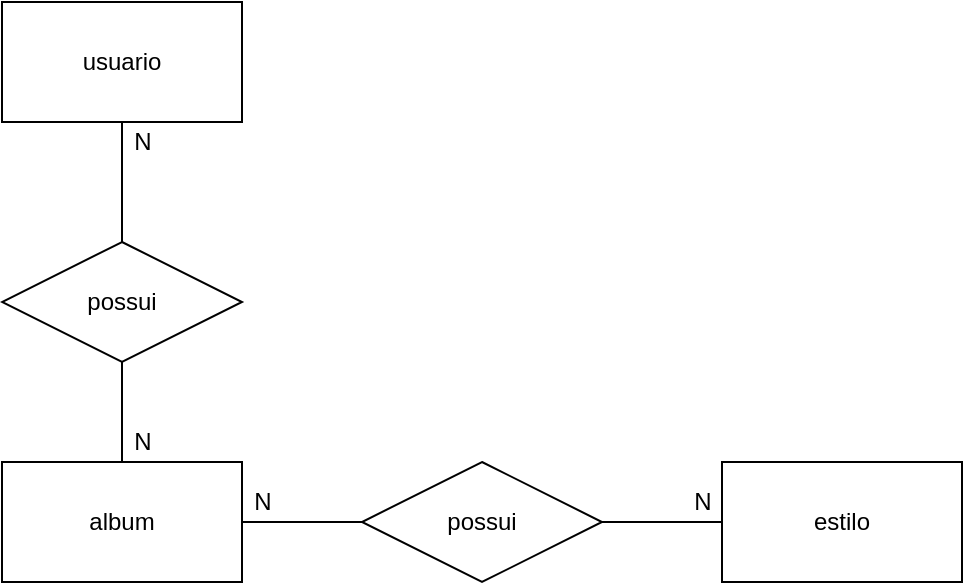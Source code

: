 <mxfile version="14.9.3" type="device"><diagram id="nHQAWDB31h_opqjqTVhv" name="MER"><mxGraphModel dx="1108" dy="482" grid="1" gridSize="10" guides="1" tooltips="1" connect="1" arrows="1" fold="1" page="1" pageScale="1" pageWidth="827" pageHeight="1169" math="0" shadow="0"><root><mxCell id="0"/><mxCell id="1" parent="0"/><mxCell id="jpLXFYmU3jI3JDrMNfZq-6" style="edgeStyle=orthogonalEdgeStyle;rounded=0;orthogonalLoop=1;jettySize=auto;html=1;entryX=0;entryY=0.5;entryDx=0;entryDy=0;endArrow=none;endFill=0;" edge="1" parent="1" source="jpLXFYmU3jI3JDrMNfZq-1" target="jpLXFYmU3jI3JDrMNfZq-5"><mxGeometry relative="1" as="geometry"/></mxCell><mxCell id="jpLXFYmU3jI3JDrMNfZq-1" value="album" style="rounded=0;whiteSpace=wrap;html=1;" vertex="1" parent="1"><mxGeometry x="70" y="250" width="120" height="60" as="geometry"/></mxCell><mxCell id="jpLXFYmU3jI3JDrMNfZq-11" style="edgeStyle=orthogonalEdgeStyle;rounded=0;orthogonalLoop=1;jettySize=auto;html=1;entryX=0.5;entryY=0;entryDx=0;entryDy=0;endArrow=none;endFill=0;" edge="1" parent="1" source="jpLXFYmU3jI3JDrMNfZq-2" target="jpLXFYmU3jI3JDrMNfZq-10"><mxGeometry relative="1" as="geometry"/></mxCell><mxCell id="jpLXFYmU3jI3JDrMNfZq-2" value="usuario" style="whiteSpace=wrap;html=1;" vertex="1" parent="1"><mxGeometry x="70" y="20" width="120" height="60" as="geometry"/></mxCell><mxCell id="jpLXFYmU3jI3JDrMNfZq-3" value="estilo" style="whiteSpace=wrap;html=1;" vertex="1" parent="1"><mxGeometry x="430" y="250" width="120" height="60" as="geometry"/></mxCell><mxCell id="jpLXFYmU3jI3JDrMNfZq-7" style="edgeStyle=orthogonalEdgeStyle;rounded=0;orthogonalLoop=1;jettySize=auto;html=1;entryX=0;entryY=0.5;entryDx=0;entryDy=0;endArrow=none;endFill=0;" edge="1" parent="1" source="jpLXFYmU3jI3JDrMNfZq-5" target="jpLXFYmU3jI3JDrMNfZq-3"><mxGeometry relative="1" as="geometry"/></mxCell><mxCell id="jpLXFYmU3jI3JDrMNfZq-5" value="possui" style="shape=rhombus;perimeter=rhombusPerimeter;whiteSpace=wrap;html=1;align=center;" vertex="1" parent="1"><mxGeometry x="250" y="250" width="120" height="60" as="geometry"/></mxCell><mxCell id="jpLXFYmU3jI3JDrMNfZq-8" value="N" style="text;html=1;align=center;verticalAlign=middle;resizable=0;points=[];autosize=1;strokeColor=none;" vertex="1" parent="1"><mxGeometry x="190" y="260" width="20" height="20" as="geometry"/></mxCell><mxCell id="jpLXFYmU3jI3JDrMNfZq-9" value="N" style="text;html=1;align=center;verticalAlign=middle;resizable=0;points=[];autosize=1;strokeColor=none;" vertex="1" parent="1"><mxGeometry x="410" y="260" width="20" height="20" as="geometry"/></mxCell><mxCell id="jpLXFYmU3jI3JDrMNfZq-12" style="edgeStyle=orthogonalEdgeStyle;rounded=0;orthogonalLoop=1;jettySize=auto;html=1;entryX=0.5;entryY=0;entryDx=0;entryDy=0;endArrow=none;endFill=0;" edge="1" parent="1" source="jpLXFYmU3jI3JDrMNfZq-10" target="jpLXFYmU3jI3JDrMNfZq-1"><mxGeometry relative="1" as="geometry"/></mxCell><mxCell id="jpLXFYmU3jI3JDrMNfZq-10" value="possui" style="shape=rhombus;perimeter=rhombusPerimeter;whiteSpace=wrap;html=1;align=center;" vertex="1" parent="1"><mxGeometry x="70" y="140" width="120" height="60" as="geometry"/></mxCell><mxCell id="jpLXFYmU3jI3JDrMNfZq-13" value="N" style="text;html=1;align=center;verticalAlign=middle;resizable=0;points=[];autosize=1;strokeColor=none;" vertex="1" parent="1"><mxGeometry x="130" y="80" width="20" height="20" as="geometry"/></mxCell><mxCell id="jpLXFYmU3jI3JDrMNfZq-14" value="N" style="text;html=1;align=center;verticalAlign=middle;resizable=0;points=[];autosize=1;strokeColor=none;" vertex="1" parent="1"><mxGeometry x="130" y="230" width="20" height="20" as="geometry"/></mxCell></root></mxGraphModel></diagram></mxfile>